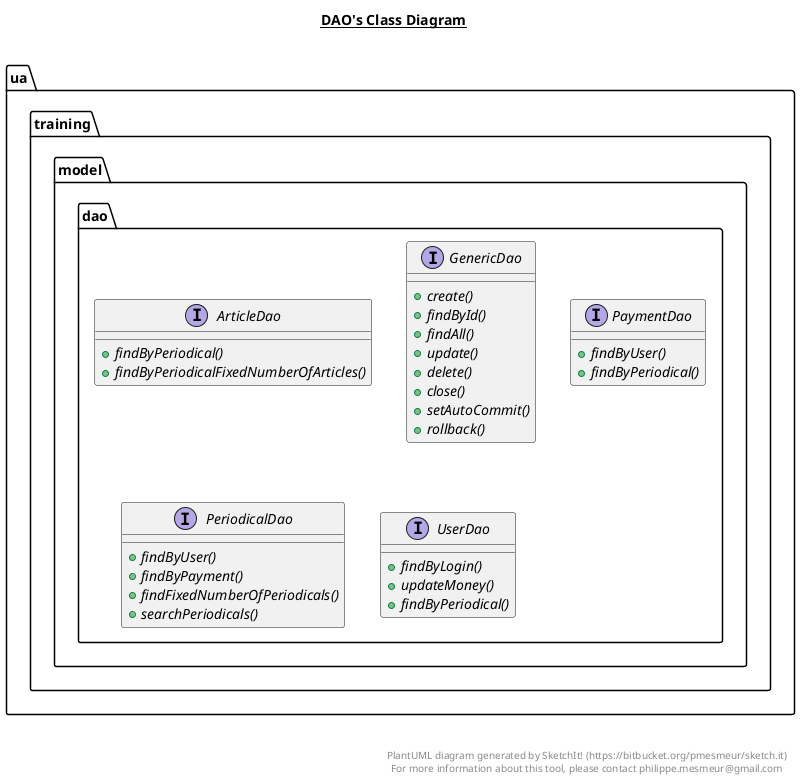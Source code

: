 @startuml

title __DAO's Class Diagram__\n

  package ua.training.model.dao {
    interface ArticleDao {
        {abstract} + findByPeriodical()
        {abstract} + findByPeriodicalFixedNumberOfArticles()
    }
  }
  

  package ua.training.model.dao {
    interface GenericDao {
        {abstract} + create()
        {abstract} + findById()
        {abstract} + findAll()
        {abstract} + update()
        {abstract} + delete()
        {abstract} + close()
        {abstract} + setAutoCommit()
        {abstract} + rollback()
    }
  }
  

  package ua.training.model.dao {
    interface PaymentDao {
        {abstract} + findByUser()
        {abstract} + findByPeriodical()
    }
  }
  

  package ua.training.model.dao {
    interface PeriodicalDao {
        {abstract} + findByUser()
        {abstract} + findByPayment()
        {abstract} + findFixedNumberOfPeriodicals()
        {abstract} + searchPeriodicals()
    }
  }
  

  package ua.training.model.dao {
    interface UserDao {
        {abstract} + findByLogin()
        {abstract} + updateMoney()
        {abstract} + findByPeriodical()
    }
  }
  



right footer


PlantUML diagram generated by SketchIt! (https://bitbucket.org/pmesmeur/sketch.it)
For more information about this tool, please contact philippe.mesmeur@gmail.com
endfooter

@enduml
